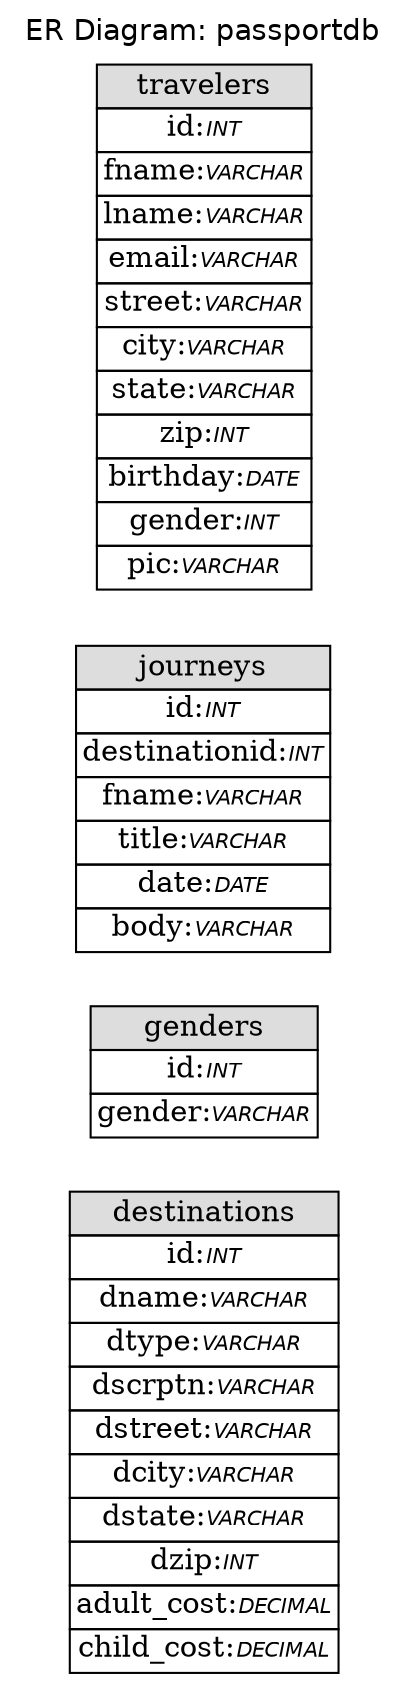 // ************************************************************
// Generated by: Sequel Pro
// Version 4135
//
// http://www.sequelpro.com/
// http://code.google.com/p/sequel-pro/
//
// Host: 127.0.0.1 (MySQL 5.5.42)
// Database: passportdb
// Generation Time: 2015-10-31 04:46:16 +0000
// ************************************************************

digraph "Database Structure" {
	label = "ER Diagram: passportdb";
	labelloc = t;
	compound = true;
	node [ shape = record ];
	fontname = "Helvetica";
	ranksep = 1.25;
	ratio = 0.7;
	rankdir = LR;
	subgraph "table_destinations" {
		node [ shape = "plaintext" ];
		"destinations" [ label=<
			<TABLE BORDER="0" CELLSPACING="0" CELLBORDER="1">
			<TR><TD COLSPAN="3" BGCOLOR="#DDDDDD">destinations</TD></TR>
			<TR><TD COLSPAN="3" PORT="id">id:<FONT FACE="Helvetica-Oblique" POINT-SIZE="10">INT</FONT></TD></TR>
			<TR><TD COLSPAN="3" PORT="dname">dname:<FONT FACE="Helvetica-Oblique" POINT-SIZE="10">VARCHAR</FONT></TD></TR>
			<TR><TD COLSPAN="3" PORT="dtype">dtype:<FONT FACE="Helvetica-Oblique" POINT-SIZE="10">VARCHAR</FONT></TD></TR>
			<TR><TD COLSPAN="3" PORT="dscrptn">dscrptn:<FONT FACE="Helvetica-Oblique" POINT-SIZE="10">VARCHAR</FONT></TD></TR>
			<TR><TD COLSPAN="3" PORT="dstreet">dstreet:<FONT FACE="Helvetica-Oblique" POINT-SIZE="10">VARCHAR</FONT></TD></TR>
			<TR><TD COLSPAN="3" PORT="dcity">dcity:<FONT FACE="Helvetica-Oblique" POINT-SIZE="10">VARCHAR</FONT></TD></TR>
			<TR><TD COLSPAN="3" PORT="dstate">dstate:<FONT FACE="Helvetica-Oblique" POINT-SIZE="10">VARCHAR</FONT></TD></TR>
			<TR><TD COLSPAN="3" PORT="dzip">dzip:<FONT FACE="Helvetica-Oblique" POINT-SIZE="10">INT</FONT></TD></TR>
			<TR><TD COLSPAN="3" PORT="adult_cost">adult_cost:<FONT FACE="Helvetica-Oblique" POINT-SIZE="10">DECIMAL</FONT></TD></TR>
			<TR><TD COLSPAN="3" PORT="child_cost">child_cost:<FONT FACE="Helvetica-Oblique" POINT-SIZE="10">DECIMAL</FONT></TD></TR>
			</TABLE>>
		];
	}
	subgraph "table_genders" {
		node [ shape = "plaintext" ];
		"genders" [ label=<
			<TABLE BORDER="0" CELLSPACING="0" CELLBORDER="1">
			<TR><TD COLSPAN="3" BGCOLOR="#DDDDDD">genders</TD></TR>
			<TR><TD COLSPAN="3" PORT="id">id:<FONT FACE="Helvetica-Oblique" POINT-SIZE="10">INT</FONT></TD></TR>
			<TR><TD COLSPAN="3" PORT="gender">gender:<FONT FACE="Helvetica-Oblique" POINT-SIZE="10">VARCHAR</FONT></TD></TR>
			</TABLE>>
		];
	}
	subgraph "table_journeys" {
		node [ shape = "plaintext" ];
		"journeys" [ label=<
			<TABLE BORDER="0" CELLSPACING="0" CELLBORDER="1">
			<TR><TD COLSPAN="3" BGCOLOR="#DDDDDD">journeys</TD></TR>
			<TR><TD COLSPAN="3" PORT="id">id:<FONT FACE="Helvetica-Oblique" POINT-SIZE="10">INT</FONT></TD></TR>
			<TR><TD COLSPAN="3" PORT="destinationid">destinationid:<FONT FACE="Helvetica-Oblique" POINT-SIZE="10">INT</FONT></TD></TR>
			<TR><TD COLSPAN="3" PORT="fname">fname:<FONT FACE="Helvetica-Oblique" POINT-SIZE="10">VARCHAR</FONT></TD></TR>
			<TR><TD COLSPAN="3" PORT="title">title:<FONT FACE="Helvetica-Oblique" POINT-SIZE="10">VARCHAR</FONT></TD></TR>
			<TR><TD COLSPAN="3" PORT="date">date:<FONT FACE="Helvetica-Oblique" POINT-SIZE="10">DATE</FONT></TD></TR>
			<TR><TD COLSPAN="3" PORT="body">body:<FONT FACE="Helvetica-Oblique" POINT-SIZE="10">VARCHAR</FONT></TD></TR>
			</TABLE>>
		];
	}
	subgraph "table_travelers" {
		node [ shape = "plaintext" ];
		"travelers" [ label=<
			<TABLE BORDER="0" CELLSPACING="0" CELLBORDER="1">
			<TR><TD COLSPAN="3" BGCOLOR="#DDDDDD">travelers</TD></TR>
			<TR><TD COLSPAN="3" PORT="id">id:<FONT FACE="Helvetica-Oblique" POINT-SIZE="10">INT</FONT></TD></TR>
			<TR><TD COLSPAN="3" PORT="fname">fname:<FONT FACE="Helvetica-Oblique" POINT-SIZE="10">VARCHAR</FONT></TD></TR>
			<TR><TD COLSPAN="3" PORT="lname">lname:<FONT FACE="Helvetica-Oblique" POINT-SIZE="10">VARCHAR</FONT></TD></TR>
			<TR><TD COLSPAN="3" PORT="email">email:<FONT FACE="Helvetica-Oblique" POINT-SIZE="10">VARCHAR</FONT></TD></TR>
			<TR><TD COLSPAN="3" PORT="street">street:<FONT FACE="Helvetica-Oblique" POINT-SIZE="10">VARCHAR</FONT></TD></TR>
			<TR><TD COLSPAN="3" PORT="city">city:<FONT FACE="Helvetica-Oblique" POINT-SIZE="10">VARCHAR</FONT></TD></TR>
			<TR><TD COLSPAN="3" PORT="state">state:<FONT FACE="Helvetica-Oblique" POINT-SIZE="10">VARCHAR</FONT></TD></TR>
			<TR><TD COLSPAN="3" PORT="zip">zip:<FONT FACE="Helvetica-Oblique" POINT-SIZE="10">INT</FONT></TD></TR>
			<TR><TD COLSPAN="3" PORT="birthday">birthday:<FONT FACE="Helvetica-Oblique" POINT-SIZE="10">DATE</FONT></TD></TR>
			<TR><TD COLSPAN="3" PORT="gender">gender:<FONT FACE="Helvetica-Oblique" POINT-SIZE="10">INT</FONT></TD></TR>
			<TR><TD COLSPAN="3" PORT="pic">pic:<FONT FACE="Helvetica-Oblique" POINT-SIZE="10">VARCHAR</FONT></TD></TR>
			</TABLE>>
		];
	}
edge [ arrowhead=inv, arrowtail=normal, style=dashed, color="#444444" ];
}
